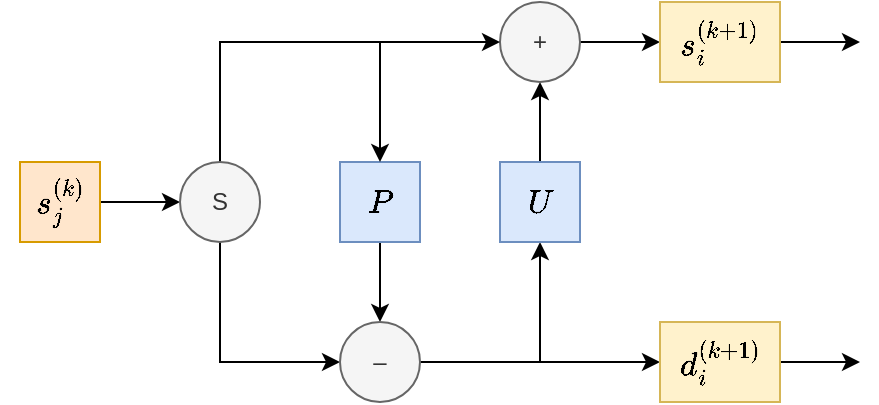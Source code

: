 <mxfile version="13.0.3" type="device"><diagram id="5J6u_H_DOHu8ZD1gq307" name="Page-1"><mxGraphModel dx="1773" dy="680" grid="1" gridSize="10" guides="1" tooltips="1" connect="1" arrows="1" fold="1" page="1" pageScale="1" pageWidth="827" pageHeight="1169" math="1" shadow="0"><root><mxCell id="0"/><mxCell id="1" parent="0"/><mxCell id="C5s2m_-lzqyv_Mn6I4_q-8" style="edgeStyle=orthogonalEdgeStyle;rounded=0;orthogonalLoop=1;jettySize=auto;html=1;exitX=1;exitY=0.5;exitDx=0;exitDy=0;entryX=0;entryY=0.5;entryDx=0;entryDy=0;" parent="1" source="ROqhDVOLV7yhQO3BAYnc-1" target="C5s2m_-lzqyv_Mn6I4_q-4" edge="1"><mxGeometry relative="1" as="geometry"/></mxCell><mxCell id="ROqhDVOLV7yhQO3BAYnc-1" value="`s_j^((k))`" style="rounded=0;whiteSpace=wrap;html=1;fillColor=#ffe6cc;strokeColor=#d79b00;fontFamily=Helvetica;fontSize=14;" parent="1" vertex="1"><mxGeometry y="360" width="40" height="40" as="geometry"/></mxCell><mxCell id="Q8g09IRPfB7DYnjw8tEe-4" style="edgeStyle=orthogonalEdgeStyle;rounded=0;orthogonalLoop=1;jettySize=auto;html=1;exitX=0.5;exitY=1;exitDx=0;exitDy=0;entryX=0;entryY=0.5;entryDx=0;entryDy=0;" parent="1" source="C5s2m_-lzqyv_Mn6I4_q-4" target="Q8g09IRPfB7DYnjw8tEe-3" edge="1"><mxGeometry relative="1" as="geometry"><mxPoint x="140" y="460" as="sourcePoint"/></mxGeometry></mxCell><mxCell id="Q8g09IRPfB7DYnjw8tEe-5" style="edgeStyle=orthogonalEdgeStyle;rounded=0;orthogonalLoop=1;jettySize=auto;html=1;exitX=0.5;exitY=1;exitDx=0;exitDy=0;entryX=0.5;entryY=0;entryDx=0;entryDy=0;" parent="1" source="Q8g09IRPfB7DYnjw8tEe-1" target="Q8g09IRPfB7DYnjw8tEe-3" edge="1"><mxGeometry relative="1" as="geometry"/></mxCell><mxCell id="Q8g09IRPfB7DYnjw8tEe-1" value="`P`" style="rounded=0;whiteSpace=wrap;html=1;fillColor=#dae8fc;strokeColor=#6c8ebf;fontFamily=Helvetica;fontSize=14;" parent="1" vertex="1"><mxGeometry x="160" y="360" width="40" height="40" as="geometry"/></mxCell><mxCell id="Q8g09IRPfB7DYnjw8tEe-7" style="edgeStyle=orthogonalEdgeStyle;rounded=0;orthogonalLoop=1;jettySize=auto;html=1;exitX=1;exitY=0.5;exitDx=0;exitDy=0;entryX=0.5;entryY=1;entryDx=0;entryDy=0;" parent="1" source="Q8g09IRPfB7DYnjw8tEe-3" target="Q8g09IRPfB7DYnjw8tEe-6" edge="1"><mxGeometry relative="1" as="geometry"/></mxCell><mxCell id="Q8g09IRPfB7DYnjw8tEe-13" style="edgeStyle=orthogonalEdgeStyle;rounded=0;orthogonalLoop=1;jettySize=auto;html=1;exitX=1;exitY=0.5;exitDx=0;exitDy=0;entryX=0;entryY=0.5;entryDx=0;entryDy=0;" parent="1" source="Q8g09IRPfB7DYnjw8tEe-3" target="C5s2m_-lzqyv_Mn6I4_q-35" edge="1"><mxGeometry relative="1" as="geometry"><mxPoint x="320" y="460" as="targetPoint"/></mxGeometry></mxCell><mxCell id="Q8g09IRPfB7DYnjw8tEe-3" value="–" style="ellipse;whiteSpace=wrap;html=1;aspect=fixed;fillColor=#f5f5f5;strokeColor=#666666;fontColor=#333333;" parent="1" vertex="1"><mxGeometry x="160" y="440" width="40" height="40" as="geometry"/></mxCell><mxCell id="Q8g09IRPfB7DYnjw8tEe-11" style="edgeStyle=orthogonalEdgeStyle;rounded=0;orthogonalLoop=1;jettySize=auto;html=1;exitX=0.5;exitY=0;exitDx=0;exitDy=0;entryX=0.5;entryY=1;entryDx=0;entryDy=0;" parent="1" source="Q8g09IRPfB7DYnjw8tEe-6" target="Q8g09IRPfB7DYnjw8tEe-8" edge="1"><mxGeometry relative="1" as="geometry"/></mxCell><mxCell id="Q8g09IRPfB7DYnjw8tEe-6" value="`U`" style="rounded=0;whiteSpace=wrap;html=1;fillColor=#dae8fc;strokeColor=#6c8ebf;fontFamily=Helvetica;fontSize=14;" parent="1" vertex="1"><mxGeometry x="240" y="360" width="40" height="40" as="geometry"/></mxCell><mxCell id="Q8g09IRPfB7DYnjw8tEe-12" style="edgeStyle=orthogonalEdgeStyle;rounded=0;orthogonalLoop=1;jettySize=auto;html=1;exitX=1;exitY=0.5;exitDx=0;exitDy=0;entryX=0;entryY=0.5;entryDx=0;entryDy=0;" parent="1" source="Q8g09IRPfB7DYnjw8tEe-8" target="C5s2m_-lzqyv_Mn6I4_q-34" edge="1"><mxGeometry relative="1" as="geometry"><mxPoint x="320" y="300" as="targetPoint"/></mxGeometry></mxCell><mxCell id="Q8g09IRPfB7DYnjw8tEe-8" value="+" style="ellipse;whiteSpace=wrap;html=1;aspect=fixed;fillColor=#f5f5f5;strokeColor=#666666;fontColor=#333333;" parent="1" vertex="1"><mxGeometry x="240" y="280" width="40" height="40" as="geometry"/></mxCell><mxCell id="C5s2m_-lzqyv_Mn6I4_q-6" style="edgeStyle=orthogonalEdgeStyle;rounded=0;orthogonalLoop=1;jettySize=auto;html=1;exitX=0.5;exitY=0;exitDx=0;exitDy=0;entryX=0.5;entryY=0;entryDx=0;entryDy=0;" parent="1" source="C5s2m_-lzqyv_Mn6I4_q-4" target="Q8g09IRPfB7DYnjw8tEe-1" edge="1"><mxGeometry relative="1" as="geometry"><Array as="points"><mxPoint x="100" y="300"/><mxPoint x="180" y="300"/></Array></mxGeometry></mxCell><mxCell id="C5s2m_-lzqyv_Mn6I4_q-7" style="edgeStyle=orthogonalEdgeStyle;rounded=0;orthogonalLoop=1;jettySize=auto;html=1;exitX=0.5;exitY=0;exitDx=0;exitDy=0;entryX=0;entryY=0.5;entryDx=0;entryDy=0;" parent="1" source="C5s2m_-lzqyv_Mn6I4_q-4" target="Q8g09IRPfB7DYnjw8tEe-8" edge="1"><mxGeometry relative="1" as="geometry"/></mxCell><mxCell id="C5s2m_-lzqyv_Mn6I4_q-4" value="S" style="ellipse;whiteSpace=wrap;html=1;aspect=fixed;fillColor=#f5f5f5;strokeColor=#666666;fontColor=#333333;" parent="1" vertex="1"><mxGeometry x="80" y="360" width="40" height="40" as="geometry"/></mxCell><mxCell id="C5s2m_-lzqyv_Mn6I4_q-29" value="" style="endArrow=classic;html=1;exitX=1;exitY=0.5;exitDx=0;exitDy=0;" parent="1" source="C5s2m_-lzqyv_Mn6I4_q-35" edge="1"><mxGeometry width="50" height="50" relative="1" as="geometry"><mxPoint x="360" y="460" as="sourcePoint"/><mxPoint x="420" y="460" as="targetPoint"/></mxGeometry></mxCell><mxCell id="C5s2m_-lzqyv_Mn6I4_q-30" value="" style="endArrow=classic;html=1;exitX=1;exitY=0.5;exitDx=0;exitDy=0;" parent="1" source="C5s2m_-lzqyv_Mn6I4_q-34" edge="1"><mxGeometry width="50" height="50" relative="1" as="geometry"><mxPoint x="360" y="300" as="sourcePoint"/><mxPoint x="420" y="300" as="targetPoint"/></mxGeometry></mxCell><mxCell id="C5s2m_-lzqyv_Mn6I4_q-34" value="`s_i^((k+1))`" style="rounded=0;whiteSpace=wrap;html=1;fillColor=#fff2cc;strokeColor=#d6b656;fontFamily=Helvetica;fontSize=14;" parent="1" vertex="1"><mxGeometry x="320" y="280" width="60" height="40" as="geometry"/></mxCell><mxCell id="C5s2m_-lzqyv_Mn6I4_q-35" value="`d_i^((k+1))`" style="rounded=0;whiteSpace=wrap;html=1;fillColor=#fff2cc;strokeColor=#d6b656;fontFamily=Helvetica;fontSize=14;" parent="1" vertex="1"><mxGeometry x="320" y="440" width="60" height="40" as="geometry"/></mxCell></root></mxGraphModel></diagram></mxfile>